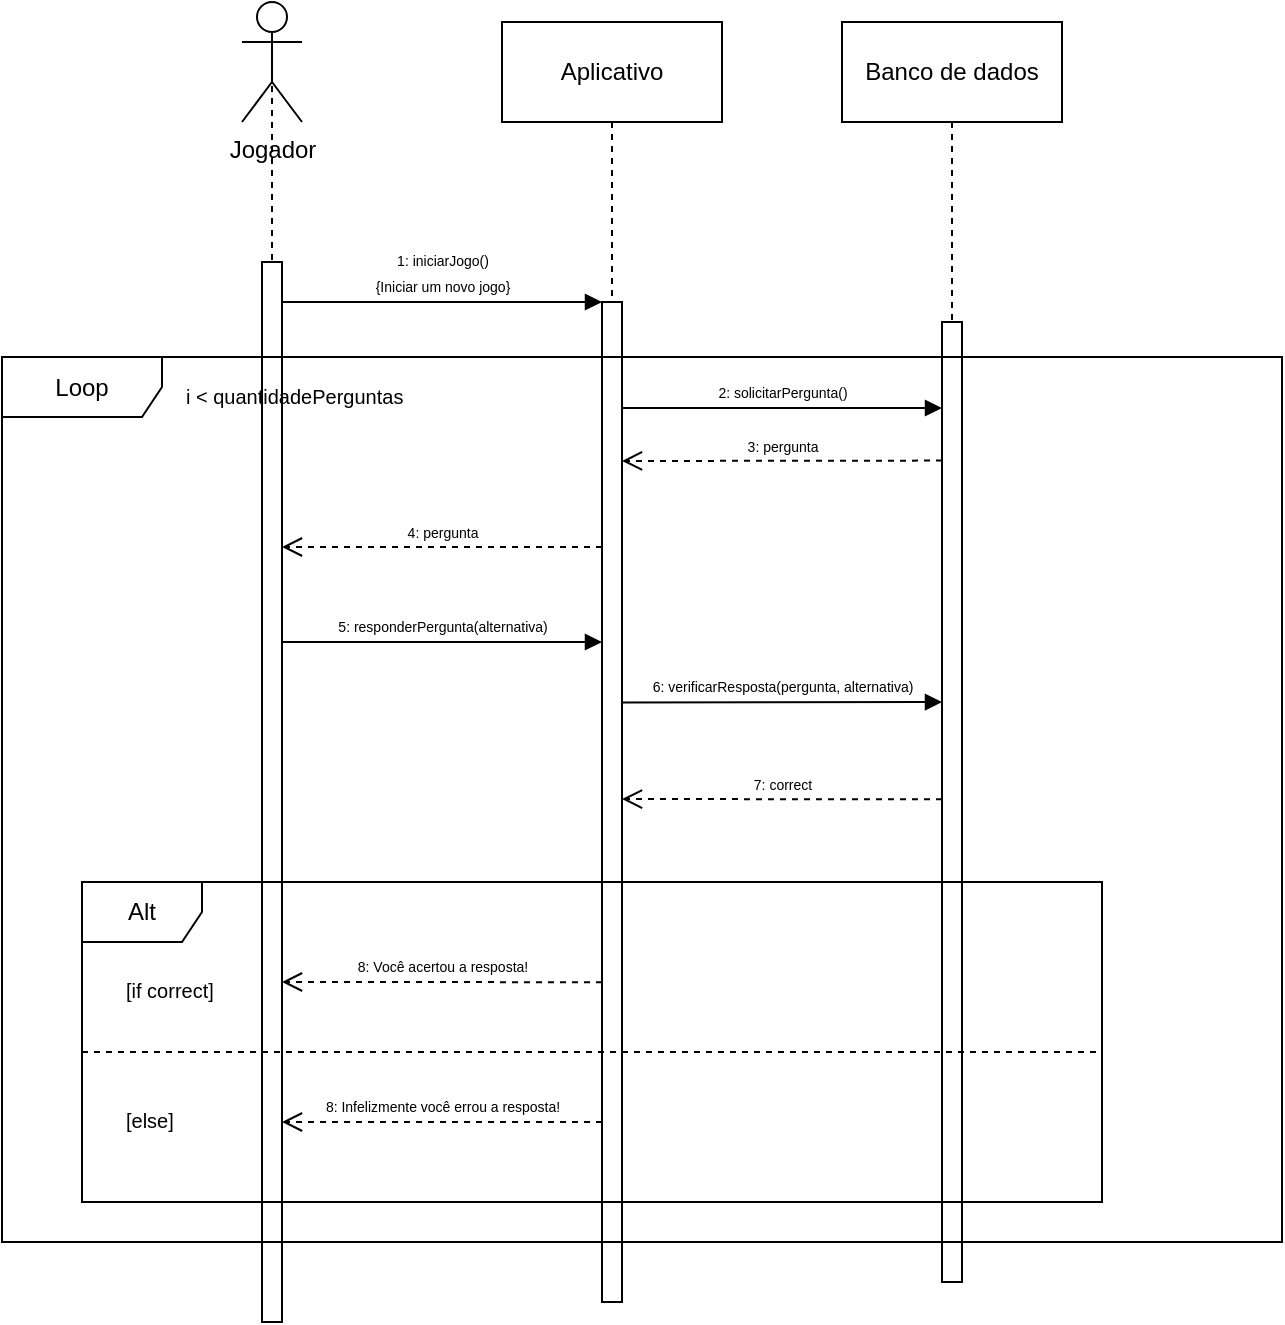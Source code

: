 <mxfile version="21.3.7" type="github">
  <diagram name="Page-1" id="2YBvvXClWsGukQMizWep">
    <mxGraphModel dx="3383" dy="1393" grid="1" gridSize="10" guides="1" tooltips="1" connect="1" arrows="1" fold="1" page="1" pageScale="1" pageWidth="850" pageHeight="1100" math="0" shadow="0">
      <root>
        <mxCell id="0" />
        <mxCell id="1" parent="0" />
        <mxCell id="62yjUidjnjnx16H1xpd4-19" style="edgeStyle=orthogonalEdgeStyle;rounded=0;orthogonalLoop=1;jettySize=auto;html=1;exitX=0.5;exitY=0.5;exitDx=0;exitDy=0;exitPerimeter=0;dashed=1;" edge="1" parent="1" source="62yjUidjnjnx16H1xpd4-1">
          <mxGeometry relative="1" as="geometry">
            <mxPoint x="-635" y="370" as="targetPoint" />
          </mxGeometry>
        </mxCell>
        <mxCell id="62yjUidjnjnx16H1xpd4-1" value="Jogador" style="shape=umlActor;verticalLabelPosition=bottom;verticalAlign=top;html=1;" vertex="1" parent="1">
          <mxGeometry x="-650" y="60" width="30" height="60" as="geometry" />
        </mxCell>
        <mxCell id="62yjUidjnjnx16H1xpd4-23" style="edgeStyle=orthogonalEdgeStyle;rounded=0;orthogonalLoop=1;jettySize=auto;html=1;exitX=0.5;exitY=1;exitDx=0;exitDy=0;dashed=1;" edge="1" parent="1" source="62yjUidjnjnx16H1xpd4-20">
          <mxGeometry relative="1" as="geometry">
            <mxPoint x="-465" y="435" as="targetPoint" />
          </mxGeometry>
        </mxCell>
        <mxCell id="62yjUidjnjnx16H1xpd4-20" value="Aplicativo" style="html=1;whiteSpace=wrap;" vertex="1" parent="1">
          <mxGeometry x="-520" y="70" width="110" height="50" as="geometry" />
        </mxCell>
        <mxCell id="62yjUidjnjnx16H1xpd4-40" style="edgeStyle=orthogonalEdgeStyle;rounded=0;orthogonalLoop=1;jettySize=auto;html=1;exitX=0.5;exitY=1;exitDx=0;exitDy=0;dashed=1;" edge="1" parent="1" source="62yjUidjnjnx16H1xpd4-25">
          <mxGeometry relative="1" as="geometry">
            <mxPoint x="-295" y="455" as="targetPoint" />
          </mxGeometry>
        </mxCell>
        <mxCell id="62yjUidjnjnx16H1xpd4-25" value="Banco de dados" style="html=1;whiteSpace=wrap;" vertex="1" parent="1">
          <mxGeometry x="-350" y="70" width="110" height="50" as="geometry" />
        </mxCell>
        <mxCell id="62yjUidjnjnx16H1xpd4-29" value="&lt;font style=&quot;font-size: 7px;&quot;&gt;1: iniciarJogo()&lt;br&gt;{Iniciar um novo jogo}&lt;/font&gt;" style="html=1;verticalAlign=bottom;endArrow=block;edgeStyle=elbowEdgeStyle;elbow=vertical;curved=0;rounded=0;" edge="1" parent="1">
          <mxGeometry width="80" relative="1" as="geometry">
            <mxPoint x="-630" y="210" as="sourcePoint" />
            <mxPoint x="-470" y="210" as="targetPoint" />
          </mxGeometry>
        </mxCell>
        <mxCell id="62yjUidjnjnx16H1xpd4-31" value="&lt;font style=&quot;font-size: 7px;&quot;&gt;3: pergunta&lt;/font&gt;" style="html=1;verticalAlign=bottom;endArrow=open;dashed=1;endSize=8;edgeStyle=elbowEdgeStyle;elbow=vertical;curved=0;rounded=0;" edge="1" parent="1">
          <mxGeometry relative="1" as="geometry">
            <mxPoint x="-300" y="289.296" as="sourcePoint" />
            <mxPoint x="-460" y="289.242" as="targetPoint" />
          </mxGeometry>
        </mxCell>
        <mxCell id="62yjUidjnjnx16H1xpd4-43" value="" style="html=1;points=[];perimeter=orthogonalPerimeter;outlineConnect=0;targetShapes=umlLifeline;portConstraint=eastwest;newEdgeStyle={&quot;edgeStyle&quot;:&quot;elbowEdgeStyle&quot;,&quot;elbow&quot;:&quot;vertical&quot;,&quot;curved&quot;:0,&quot;rounded&quot;:0};" vertex="1" parent="1">
          <mxGeometry x="-470" y="210" width="10" height="500" as="geometry" />
        </mxCell>
        <mxCell id="62yjUidjnjnx16H1xpd4-44" value="" style="html=1;points=[];perimeter=orthogonalPerimeter;outlineConnect=0;targetShapes=umlLifeline;portConstraint=eastwest;newEdgeStyle={&quot;edgeStyle&quot;:&quot;elbowEdgeStyle&quot;,&quot;elbow&quot;:&quot;vertical&quot;,&quot;curved&quot;:0,&quot;rounded&quot;:0};" vertex="1" parent="1">
          <mxGeometry x="-640" y="190" width="10" height="530" as="geometry" />
        </mxCell>
        <mxCell id="62yjUidjnjnx16H1xpd4-57" value="" style="html=1;points=[];perimeter=orthogonalPerimeter;outlineConnect=0;targetShapes=umlLifeline;portConstraint=eastwest;newEdgeStyle={&quot;edgeStyle&quot;:&quot;elbowEdgeStyle&quot;,&quot;elbow&quot;:&quot;vertical&quot;,&quot;curved&quot;:0,&quot;rounded&quot;:0};" vertex="1" parent="1">
          <mxGeometry x="-300" y="220" width="10" height="480" as="geometry" />
        </mxCell>
        <mxCell id="62yjUidjnjnx16H1xpd4-63" value="Loop" style="shape=umlFrame;whiteSpace=wrap;html=1;pointerEvents=0;recursiveResize=0;container=1;collapsible=0;width=80;" vertex="1" parent="1">
          <mxGeometry x="-770" y="237.5" width="640" height="442.5" as="geometry" />
        </mxCell>
        <mxCell id="62yjUidjnjnx16H1xpd4-64" value="&lt;font style=&quot;font-size: 10px;&quot;&gt;i &amp;lt; quantidadePerguntas&lt;/font&gt;" style="text;align=left;html=1;" vertex="1" parent="62yjUidjnjnx16H1xpd4-63">
          <mxGeometry width="100" height="20" relative="1" as="geometry">
            <mxPoint x="90" y="5" as="offset" />
          </mxGeometry>
        </mxCell>
        <mxCell id="62yjUidjnjnx16H1xpd4-69" value="Alt" style="shape=umlFrame;whiteSpace=wrap;html=1;pointerEvents=0;recursiveResize=0;container=1;collapsible=0;width=60;height=30;" vertex="1" parent="62yjUidjnjnx16H1xpd4-63">
          <mxGeometry x="40" y="262.5" width="510" height="160" as="geometry" />
        </mxCell>
        <mxCell id="62yjUidjnjnx16H1xpd4-70" value="&lt;font style=&quot;font-size: 10px;&quot;&gt;[if correct]&lt;/font&gt;" style="text;html=1;" vertex="1" parent="62yjUidjnjnx16H1xpd4-69">
          <mxGeometry width="100" height="20" relative="1" as="geometry">
            <mxPoint x="20" y="40" as="offset" />
          </mxGeometry>
        </mxCell>
        <mxCell id="62yjUidjnjnx16H1xpd4-71" value="&lt;font style=&quot;font-size: 10px;&quot;&gt;[else]&lt;/font&gt;" style="line;strokeWidth=1;dashed=1;labelPosition=center;verticalLabelPosition=bottom;align=left;verticalAlign=top;spacingLeft=20;spacingTop=15;html=1;whiteSpace=wrap;" vertex="1" parent="62yjUidjnjnx16H1xpd4-69">
          <mxGeometry y="80" width="510" height="10" as="geometry" />
        </mxCell>
        <mxCell id="62yjUidjnjnx16H1xpd4-68" value="&lt;span style=&quot;font-size: 7px;&quot;&gt;2: solicitarPergunta()&lt;/span&gt;" style="html=1;verticalAlign=bottom;endArrow=block;edgeStyle=elbowEdgeStyle;elbow=vertical;curved=0;rounded=0;" edge="1" parent="1" target="62yjUidjnjnx16H1xpd4-57">
          <mxGeometry x="-0.001" width="80" relative="1" as="geometry">
            <mxPoint x="-460" y="263" as="sourcePoint" />
            <mxPoint x="-310" y="262.5" as="targetPoint" />
            <mxPoint as="offset" />
          </mxGeometry>
        </mxCell>
        <mxCell id="62yjUidjnjnx16H1xpd4-73" value="&lt;font style=&quot;font-size: 7px;&quot;&gt;4: pergunta&lt;/font&gt;" style="html=1;verticalAlign=bottom;endArrow=open;dashed=1;endSize=8;edgeStyle=elbowEdgeStyle;elbow=vertical;curved=0;rounded=0;" edge="1" parent="1">
          <mxGeometry relative="1" as="geometry">
            <mxPoint x="-470" y="332.5" as="sourcePoint" />
            <mxPoint x="-630" y="332.442" as="targetPoint" />
          </mxGeometry>
        </mxCell>
        <mxCell id="62yjUidjnjnx16H1xpd4-74" value="&lt;span style=&quot;font-size: 7px;&quot;&gt;5: responderPergunta(alternativa)&lt;/span&gt;" style="html=1;verticalAlign=bottom;endArrow=block;edgeStyle=elbowEdgeStyle;elbow=vertical;curved=0;rounded=0;" edge="1" parent="1">
          <mxGeometry width="80" relative="1" as="geometry">
            <mxPoint x="-630" y="380" as="sourcePoint" />
            <mxPoint x="-470" y="380" as="targetPoint" />
          </mxGeometry>
        </mxCell>
        <mxCell id="62yjUidjnjnx16H1xpd4-75" value="&lt;span style=&quot;font-size: 7px;&quot;&gt;6: verificarResposta(pergunta, alternativa)&lt;/span&gt;" style="html=1;verticalAlign=bottom;endArrow=block;edgeStyle=elbowEdgeStyle;elbow=vertical;curved=0;rounded=0;" edge="1" parent="1">
          <mxGeometry width="80" relative="1" as="geometry">
            <mxPoint x="-460" y="410.21" as="sourcePoint" />
            <mxPoint x="-300" y="410.21" as="targetPoint" />
          </mxGeometry>
        </mxCell>
        <mxCell id="62yjUidjnjnx16H1xpd4-77" value="&lt;font style=&quot;font-size: 7px;&quot;&gt;7: correct&lt;/font&gt;" style="html=1;verticalAlign=bottom;endArrow=open;dashed=1;endSize=8;edgeStyle=elbowEdgeStyle;elbow=vertical;curved=0;rounded=0;" edge="1" parent="1">
          <mxGeometry relative="1" as="geometry">
            <mxPoint x="-300" y="458.676" as="sourcePoint" />
            <mxPoint x="-460" y="458.622" as="targetPoint" />
          </mxGeometry>
        </mxCell>
        <mxCell id="62yjUidjnjnx16H1xpd4-79" value="&lt;font style=&quot;font-size: 7px;&quot;&gt;8: Você acertou a resposta!&lt;/font&gt;" style="html=1;verticalAlign=bottom;endArrow=open;dashed=1;endSize=8;edgeStyle=elbowEdgeStyle;elbow=vertical;curved=0;rounded=0;" edge="1" parent="1">
          <mxGeometry relative="1" as="geometry">
            <mxPoint x="-470" y="550.096" as="sourcePoint" />
            <mxPoint x="-630" y="550.042" as="targetPoint" />
          </mxGeometry>
        </mxCell>
        <mxCell id="62yjUidjnjnx16H1xpd4-81" value="&lt;font style=&quot;font-size: 7px;&quot;&gt;8: Infelizmente você errou a resposta!&lt;/font&gt;" style="html=1;verticalAlign=bottom;endArrow=open;dashed=1;endSize=8;edgeStyle=elbowEdgeStyle;elbow=vertical;curved=0;rounded=0;" edge="1" parent="1">
          <mxGeometry relative="1" as="geometry">
            <mxPoint x="-470" y="620.056" as="sourcePoint" />
            <mxPoint x="-630" y="620.002" as="targetPoint" />
          </mxGeometry>
        </mxCell>
      </root>
    </mxGraphModel>
  </diagram>
</mxfile>

